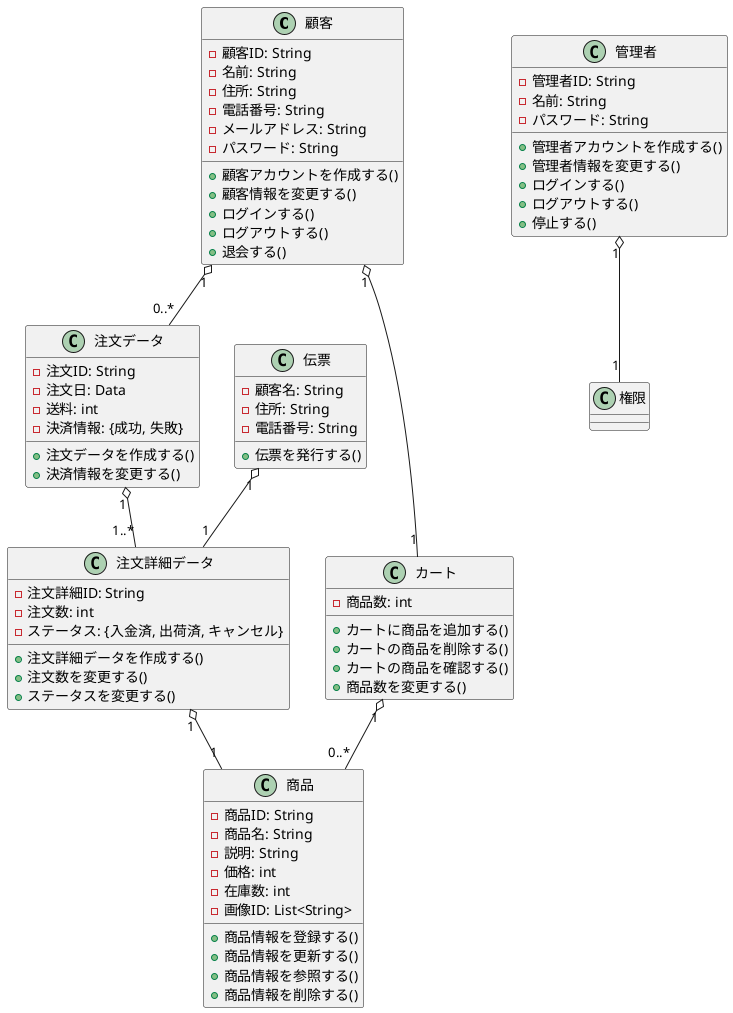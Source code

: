 @startuml .

class 顧客{
    - 顧客ID: String
    - 名前: String
    - 住所: String
    - 電話番号: String
    - メールアドレス: String
    - パスワード: String

    + 顧客アカウントを作成する()
    + 顧客情報を変更する()
    + ログインする()
    + ログアウトする()
    + 退会する()
}

class 管理者 {
    - 管理者ID: String
    - 名前: String
    - パスワード: String

    + 管理者アカウントを作成する()
    + 管理者情報を変更する()
    + ログインする()
    + ログアウトする()
    + 停止する()
}

class 権限 {
    ' - システム管理: String
    ' - 注文在庫管理: String
    ' - カスタマーサポート: String
}

class 注文データ {
    - 注文ID: String
    - 注文日: Data
    - 送料: int
    - 決済情報: {成功, 失敗}

    + 注文データを作成する()
    + 決済情報を変更する()
}

class 注文詳細データ {
    - 注文詳細ID: String
    - 注文数: int
    - ステータス: {入金済, 出荷済, キャンセル}

    + 注文詳細データを作成する()
    + 注文数を変更する()
    + ステータスを変更する()
}

class 伝票 {
    - 顧客名: String
    - 住所: String
    - 電話番号: String

    + 伝票を発行する()
}

class カート {
    - 商品数: int

    + カートに商品を追加する()
    + カートの商品を削除する()
    + カートの商品を確認する()
    + 商品数を変更する()
}

class 商品 {
    - 商品ID: String
    - 商品名: String
    - 説明: String
    - 価格: int
    - 在庫数: int
    - 画像ID: List<String>

    + 商品情報を登録する()
    + 商品情報を更新する()
    + 商品情報を参照する()
    + 商品情報を削除する()
}


顧客 "1" o-- "1" カート

カート "1" o-- "0..*" 商品

顧客 "1" o-- "0..*" 注文データ

注文データ "1" o-- "1..*" 注文詳細データ

注文詳細データ "1" o-- "1" 商品

管理者 "1" o-- "1" 権限

伝票 "1" o-- "1" 注文詳細データ

@enduml
